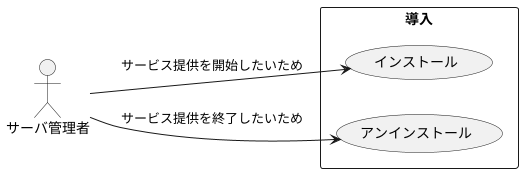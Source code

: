 @startuml
left to right direction

/'
actor "誰が" as who

rectangle "いつ" {
  usecase "何をしたい" as UC1
}
who --> (UC1) : 何故
'/

actor "サーバ管理者" as admin

rectangle "導入" {
  usecase "インストール" as UC1
  usecase "アンインストール" as UC2
}
admin --> (UC1) : サービス提供を開始したいため
admin --> (UC2) : サービス提供を終了したいため



@enduml
